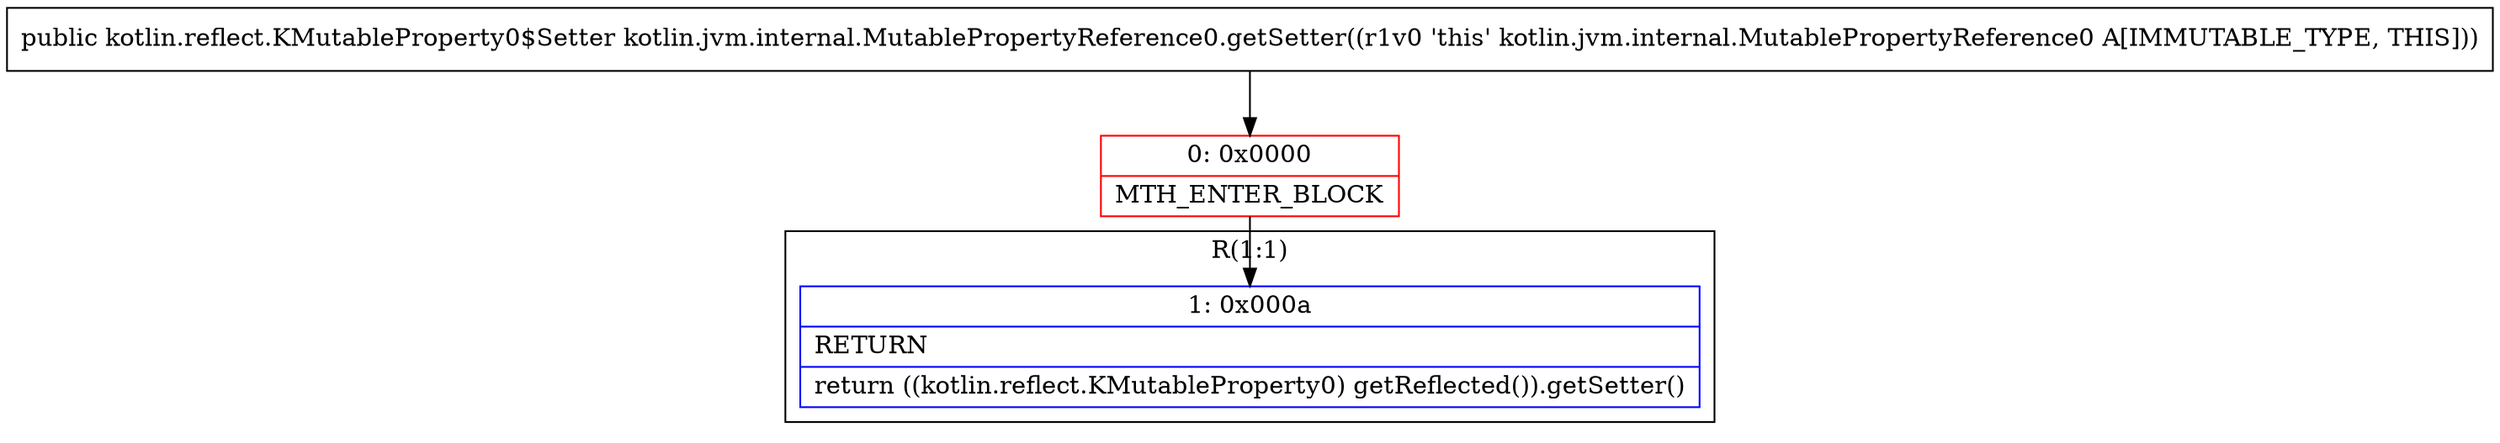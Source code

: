 digraph "CFG forkotlin.jvm.internal.MutablePropertyReference0.getSetter()Lkotlin\/reflect\/KMutableProperty0$Setter;" {
subgraph cluster_Region_843799275 {
label = "R(1:1)";
node [shape=record,color=blue];
Node_1 [shape=record,label="{1\:\ 0x000a|RETURN\l|return ((kotlin.reflect.KMutableProperty0) getReflected()).getSetter()\l}"];
}
Node_0 [shape=record,color=red,label="{0\:\ 0x0000|MTH_ENTER_BLOCK\l}"];
MethodNode[shape=record,label="{public kotlin.reflect.KMutableProperty0$Setter kotlin.jvm.internal.MutablePropertyReference0.getSetter((r1v0 'this' kotlin.jvm.internal.MutablePropertyReference0 A[IMMUTABLE_TYPE, THIS])) }"];
MethodNode -> Node_0;
Node_0 -> Node_1;
}

